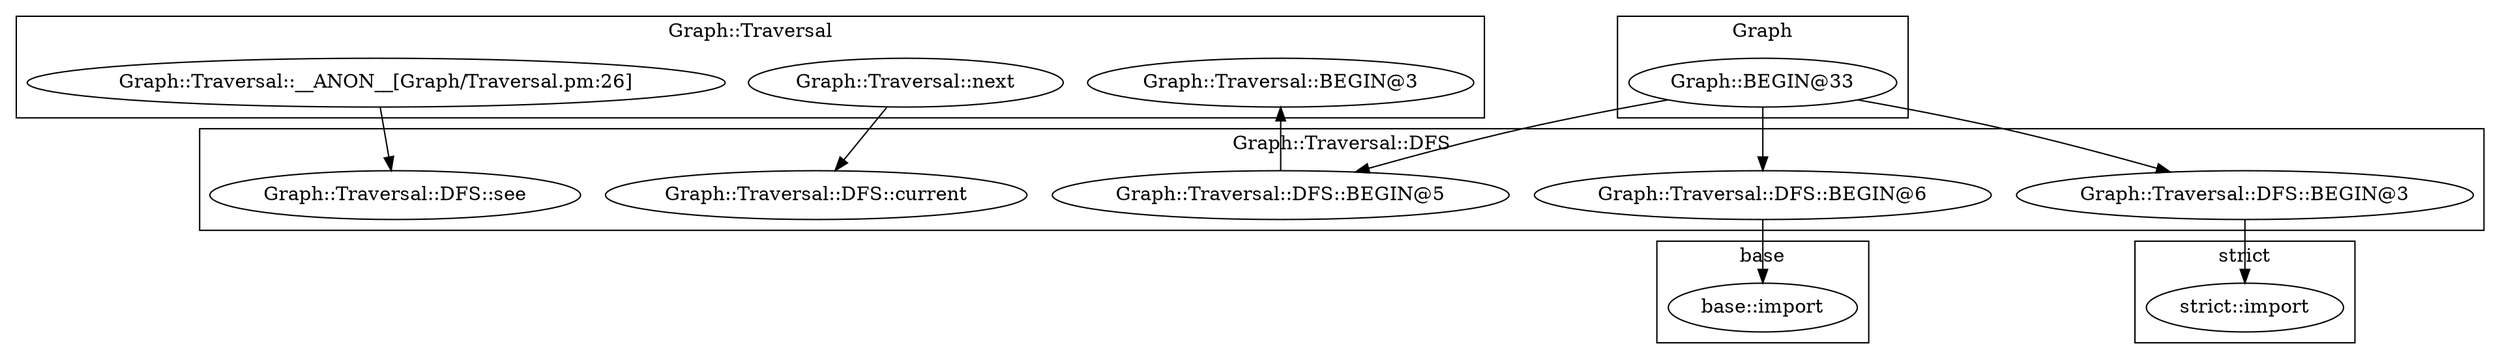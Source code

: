 digraph {
graph [overlap=false]
subgraph cluster_Graph_Traversal_DFS {
	label="Graph::Traversal::DFS";
	"Graph::Traversal::DFS::current";
	"Graph::Traversal::DFS::see";
	"Graph::Traversal::DFS::BEGIN@6";
	"Graph::Traversal::DFS::BEGIN@5";
	"Graph::Traversal::DFS::BEGIN@3";
}
subgraph cluster_base {
	label="base";
	"base::import";
}
subgraph cluster_Graph {
	label="Graph";
	"Graph::BEGIN@33";
}
subgraph cluster_Graph_Traversal {
	label="Graph::Traversal";
	"Graph::Traversal::__ANON__[Graph/Traversal.pm:26]";
	"Graph::Traversal::next";
	"Graph::Traversal::BEGIN@3";
}
subgraph cluster_strict {
	label="strict";
	"strict::import";
}
"Graph::BEGIN@33" -> "Graph::Traversal::DFS::BEGIN@5";
"Graph::Traversal::__ANON__[Graph/Traversal.pm:26]" -> "Graph::Traversal::DFS::see";
"Graph::BEGIN@33" -> "Graph::Traversal::DFS::BEGIN@3";
"Graph::Traversal::DFS::BEGIN@3" -> "strict::import";
"Graph::Traversal::next" -> "Graph::Traversal::DFS::current";
"Graph::Traversal::DFS::BEGIN@5" -> "Graph::Traversal::BEGIN@3";
"Graph::Traversal::DFS::BEGIN@6" -> "base::import";
"Graph::BEGIN@33" -> "Graph::Traversal::DFS::BEGIN@6";
}
